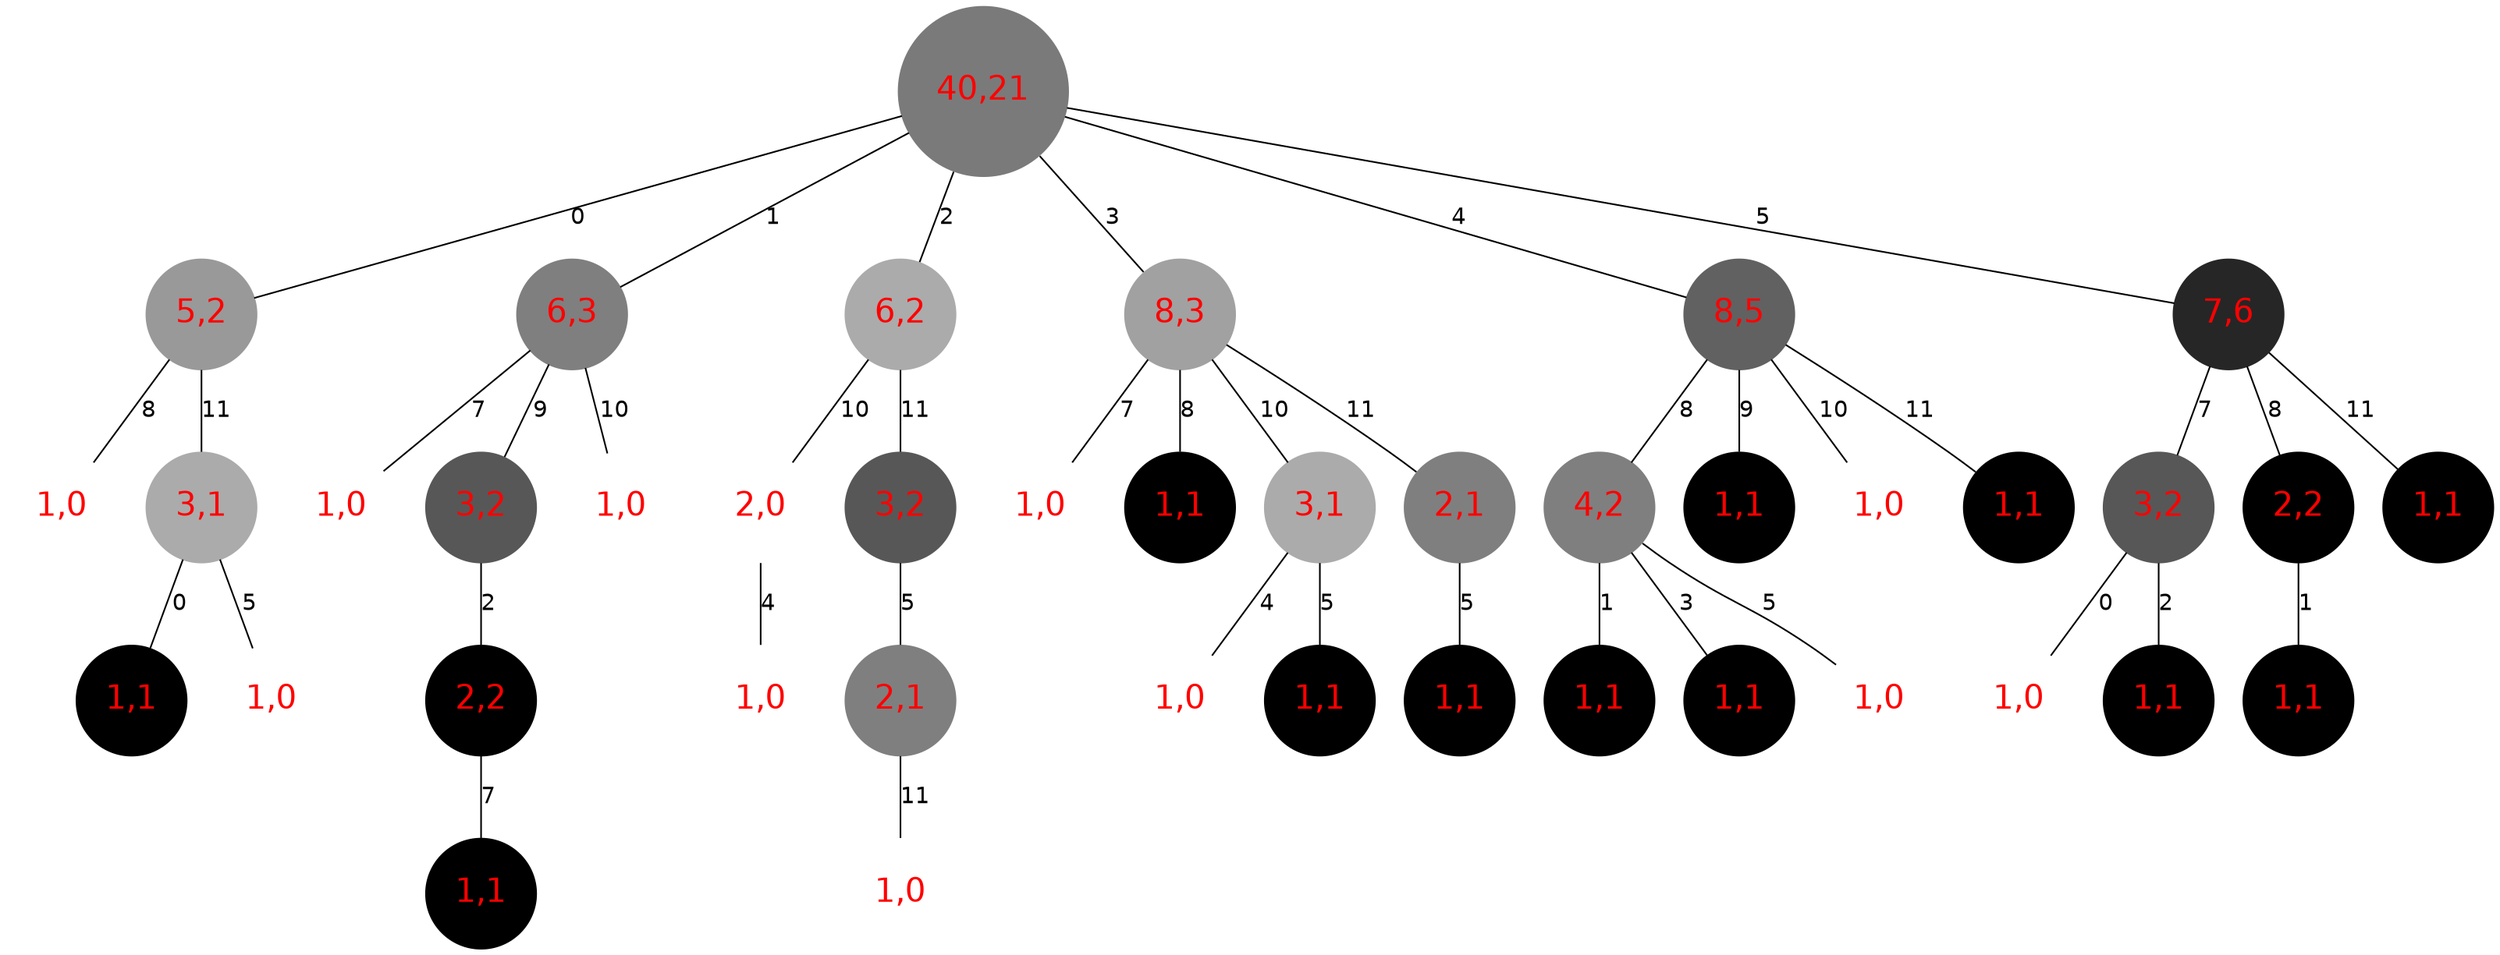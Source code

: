 graph arbre {
 node [shape=circle,style=filled,fontname="Helvetica",fontsize=20];
edge [fontname="Helvetica"]
;0 [label="40,21",fontcolor=red, color=grey48];
1 [label="5,2",fontcolor=red, color=grey60];
2 [label="1,0",fontcolor=red, color=grey100];
1 -- 2 [label="8"];
3 [label="3,1",fontcolor=red, color=grey67];
4 [label="1,1",fontcolor=red, color=grey0];
3 -- 4 [label="0"];
5 [label="1,0",fontcolor=red, color=grey100];
3 -- 5 [label="5"];
1 -- 3 [label="11"];
0 -- 1 [label="0"];
6 [label="6,3",fontcolor=red, color=grey50];
7 [label="1,0",fontcolor=red, color=grey100];
6 -- 7 [label="7"];
8 [label="3,2",fontcolor=red, color=grey34];
9 [label="2,2",fontcolor=red, color=grey0];
10 [label="1,1",fontcolor=red, color=grey0];
9 -- 10 [label="7"];
8 -- 9 [label="2"];
6 -- 8 [label="9"];
11 [label="1,0",fontcolor=red, color=grey100];
6 -- 11 [label="10"];
0 -- 6 [label="1"];
12 [label="6,2",fontcolor=red, color=grey67];
13 [label="2,0",fontcolor=red, color=grey100];
14 [label="1,0",fontcolor=red, color=grey100];
13 -- 14 [label="4"];
12 -- 13 [label="10"];
15 [label="3,2",fontcolor=red, color=grey34];
16 [label="2,1",fontcolor=red, color=grey50];
17 [label="1,0",fontcolor=red, color=grey100];
16 -- 17 [label="11"];
15 -- 16 [label="5"];
12 -- 15 [label="11"];
0 -- 12 [label="2"];
18 [label="8,3",fontcolor=red, color=grey63];
19 [label="1,0",fontcolor=red, color=grey100];
18 -- 19 [label="7"];
20 [label="1,1",fontcolor=red, color=grey0];
18 -- 20 [label="8"];
21 [label="3,1",fontcolor=red, color=grey67];
22 [label="1,0",fontcolor=red, color=grey100];
21 -- 22 [label="4"];
23 [label="1,1",fontcolor=red, color=grey0];
21 -- 23 [label="5"];
18 -- 21 [label="10"];
24 [label="2,1",fontcolor=red, color=grey50];
25 [label="1,1",fontcolor=red, color=grey0];
24 -- 25 [label="5"];
18 -- 24 [label="11"];
0 -- 18 [label="3"];
26 [label="8,5",fontcolor=red, color=grey38];
27 [label="4,2",fontcolor=red, color=grey50];
28 [label="1,1",fontcolor=red, color=grey0];
27 -- 28 [label="1"];
29 [label="1,1",fontcolor=red, color=grey0];
27 -- 29 [label="3"];
30 [label="1,0",fontcolor=red, color=grey100];
27 -- 30 [label="5"];
26 -- 27 [label="8"];
31 [label="1,1",fontcolor=red, color=grey0];
26 -- 31 [label="9"];
32 [label="1,0",fontcolor=red, color=grey100];
26 -- 32 [label="10"];
33 [label="1,1",fontcolor=red, color=grey0];
26 -- 33 [label="11"];
0 -- 26 [label="4"];
34 [label="7,6",fontcolor=red, color=grey15];
35 [label="3,2",fontcolor=red, color=grey34];
36 [label="1,0",fontcolor=red, color=grey100];
35 -- 36 [label="0"];
37 [label="1,1",fontcolor=red, color=grey0];
35 -- 37 [label="2"];
34 -- 35 [label="7"];
38 [label="2,2",fontcolor=red, color=grey0];
39 [label="1,1",fontcolor=red, color=grey0];
38 -- 39 [label="1"];
34 -- 38 [label="8"];
40 [label="1,1",fontcolor=red, color=grey0];
34 -- 40 [label="11"];
0 -- 34 [label="5"];
}
